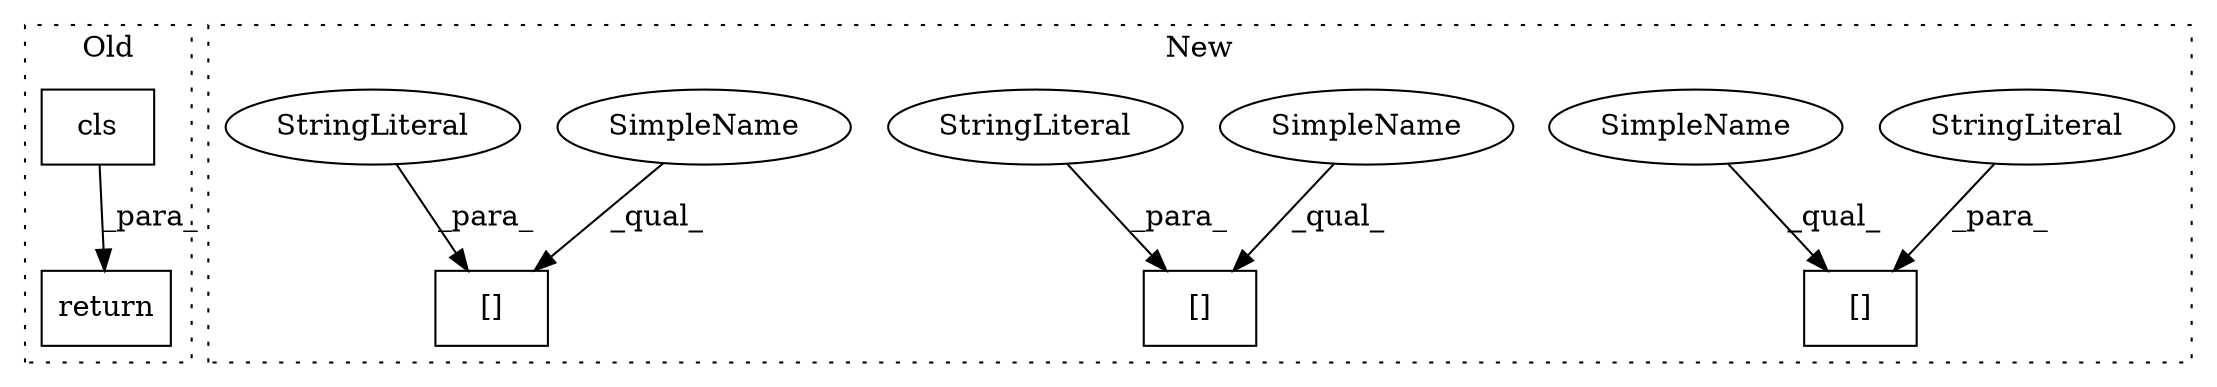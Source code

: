 digraph G {
subgraph cluster0 {
1 [label="cls" a="32" s="11429,12216" l="4,1" shape="box"];
4 [label="return" a="41" s="11422" l="7" shape="box"];
label = "Old";
style="dotted";
}
subgraph cluster1 {
2 [label="[]" a="2" s="12155,12183" l="18,1" shape="box"];
3 [label="StringLiteral" a="45" s="12173" l="10" shape="ellipse"];
5 [label="[]" a="2" s="12237,12267" l="18,1" shape="box"];
6 [label="StringLiteral" a="45" s="12255" l="12" shape="ellipse"];
7 [label="[]" a="2" s="12198,12226" l="18,1" shape="box"];
8 [label="StringLiteral" a="45" s="12216" l="10" shape="ellipse"];
9 [label="SimpleName" a="42" s="12198" l="17" shape="ellipse"];
10 [label="SimpleName" a="42" s="12155" l="17" shape="ellipse"];
11 [label="SimpleName" a="42" s="12237" l="17" shape="ellipse"];
label = "New";
style="dotted";
}
1 -> 4 [label="_para_"];
3 -> 2 [label="_para_"];
6 -> 5 [label="_para_"];
8 -> 7 [label="_para_"];
9 -> 7 [label="_qual_"];
10 -> 2 [label="_qual_"];
11 -> 5 [label="_qual_"];
}